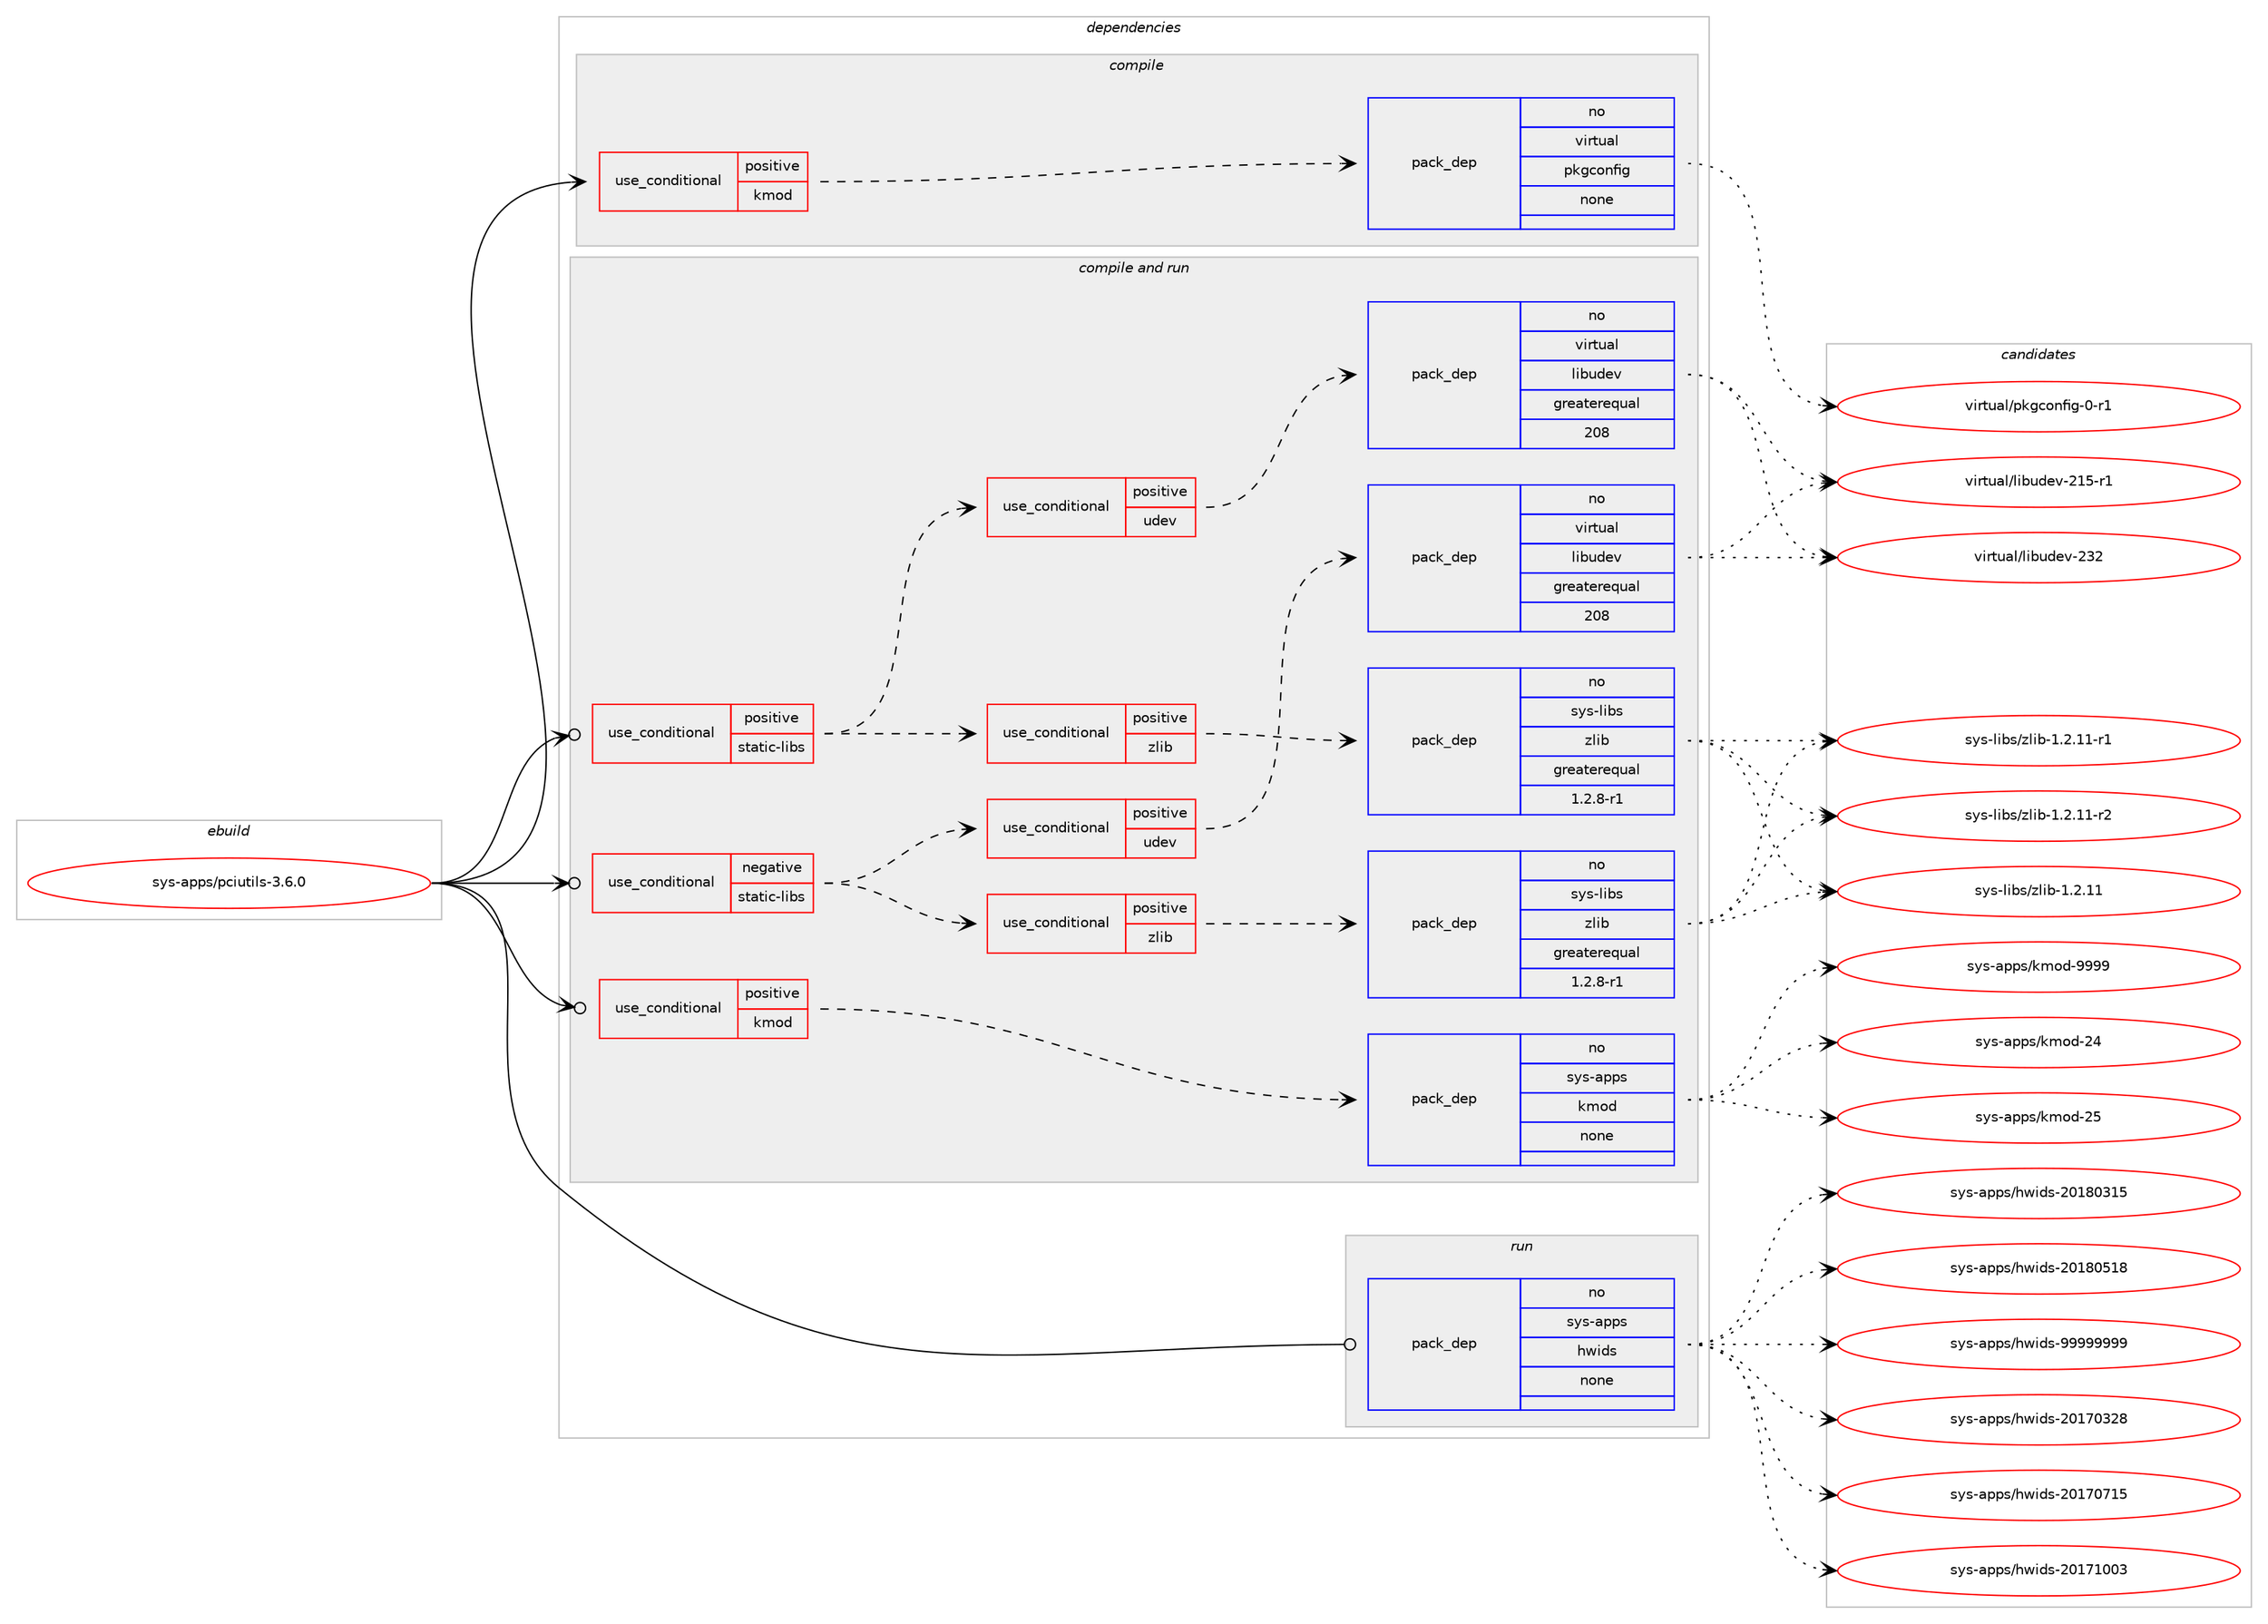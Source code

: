 digraph prolog {

# *************
# Graph options
# *************

newrank=true;
concentrate=true;
compound=true;
graph [rankdir=LR,fontname=Helvetica,fontsize=10,ranksep=1.5];#, ranksep=2.5, nodesep=0.2];
edge  [arrowhead=vee];
node  [fontname=Helvetica,fontsize=10];

# **********
# The ebuild
# **********

subgraph cluster_leftcol {
color=gray;
rank=same;
label=<<i>ebuild</i>>;
id [label="sys-apps/pciutils-3.6.0", color=red, width=4, href="../sys-apps/pciutils-3.6.0.svg"];
}

# ****************
# The dependencies
# ****************

subgraph cluster_midcol {
color=gray;
label=<<i>dependencies</i>>;
subgraph cluster_compile {
fillcolor="#eeeeee";
style=filled;
label=<<i>compile</i>>;
subgraph cond747 {
dependency3836 [label=<<TABLE BORDER="0" CELLBORDER="1" CELLSPACING="0" CELLPADDING="4"><TR><TD ROWSPAN="3" CELLPADDING="10">use_conditional</TD></TR><TR><TD>positive</TD></TR><TR><TD>kmod</TD></TR></TABLE>>, shape=none, color=red];
subgraph pack3040 {
dependency3837 [label=<<TABLE BORDER="0" CELLBORDER="1" CELLSPACING="0" CELLPADDING="4" WIDTH="220"><TR><TD ROWSPAN="6" CELLPADDING="30">pack_dep</TD></TR><TR><TD WIDTH="110">no</TD></TR><TR><TD>virtual</TD></TR><TR><TD>pkgconfig</TD></TR><TR><TD>none</TD></TR><TR><TD></TD></TR></TABLE>>, shape=none, color=blue];
}
dependency3836:e -> dependency3837:w [weight=20,style="dashed",arrowhead="vee"];
}
id:e -> dependency3836:w [weight=20,style="solid",arrowhead="vee"];
}
subgraph cluster_compileandrun {
fillcolor="#eeeeee";
style=filled;
label=<<i>compile and run</i>>;
subgraph cond748 {
dependency3838 [label=<<TABLE BORDER="0" CELLBORDER="1" CELLSPACING="0" CELLPADDING="4"><TR><TD ROWSPAN="3" CELLPADDING="10">use_conditional</TD></TR><TR><TD>negative</TD></TR><TR><TD>static-libs</TD></TR></TABLE>>, shape=none, color=red];
subgraph cond749 {
dependency3839 [label=<<TABLE BORDER="0" CELLBORDER="1" CELLSPACING="0" CELLPADDING="4"><TR><TD ROWSPAN="3" CELLPADDING="10">use_conditional</TD></TR><TR><TD>positive</TD></TR><TR><TD>zlib</TD></TR></TABLE>>, shape=none, color=red];
subgraph pack3041 {
dependency3840 [label=<<TABLE BORDER="0" CELLBORDER="1" CELLSPACING="0" CELLPADDING="4" WIDTH="220"><TR><TD ROWSPAN="6" CELLPADDING="30">pack_dep</TD></TR><TR><TD WIDTH="110">no</TD></TR><TR><TD>sys-libs</TD></TR><TR><TD>zlib</TD></TR><TR><TD>greaterequal</TD></TR><TR><TD>1.2.8-r1</TD></TR></TABLE>>, shape=none, color=blue];
}
dependency3839:e -> dependency3840:w [weight=20,style="dashed",arrowhead="vee"];
}
dependency3838:e -> dependency3839:w [weight=20,style="dashed",arrowhead="vee"];
subgraph cond750 {
dependency3841 [label=<<TABLE BORDER="0" CELLBORDER="1" CELLSPACING="0" CELLPADDING="4"><TR><TD ROWSPAN="3" CELLPADDING="10">use_conditional</TD></TR><TR><TD>positive</TD></TR><TR><TD>udev</TD></TR></TABLE>>, shape=none, color=red];
subgraph pack3042 {
dependency3842 [label=<<TABLE BORDER="0" CELLBORDER="1" CELLSPACING="0" CELLPADDING="4" WIDTH="220"><TR><TD ROWSPAN="6" CELLPADDING="30">pack_dep</TD></TR><TR><TD WIDTH="110">no</TD></TR><TR><TD>virtual</TD></TR><TR><TD>libudev</TD></TR><TR><TD>greaterequal</TD></TR><TR><TD>208</TD></TR></TABLE>>, shape=none, color=blue];
}
dependency3841:e -> dependency3842:w [weight=20,style="dashed",arrowhead="vee"];
}
dependency3838:e -> dependency3841:w [weight=20,style="dashed",arrowhead="vee"];
}
id:e -> dependency3838:w [weight=20,style="solid",arrowhead="odotvee"];
subgraph cond751 {
dependency3843 [label=<<TABLE BORDER="0" CELLBORDER="1" CELLSPACING="0" CELLPADDING="4"><TR><TD ROWSPAN="3" CELLPADDING="10">use_conditional</TD></TR><TR><TD>positive</TD></TR><TR><TD>kmod</TD></TR></TABLE>>, shape=none, color=red];
subgraph pack3043 {
dependency3844 [label=<<TABLE BORDER="0" CELLBORDER="1" CELLSPACING="0" CELLPADDING="4" WIDTH="220"><TR><TD ROWSPAN="6" CELLPADDING="30">pack_dep</TD></TR><TR><TD WIDTH="110">no</TD></TR><TR><TD>sys-apps</TD></TR><TR><TD>kmod</TD></TR><TR><TD>none</TD></TR><TR><TD></TD></TR></TABLE>>, shape=none, color=blue];
}
dependency3843:e -> dependency3844:w [weight=20,style="dashed",arrowhead="vee"];
}
id:e -> dependency3843:w [weight=20,style="solid",arrowhead="odotvee"];
subgraph cond752 {
dependency3845 [label=<<TABLE BORDER="0" CELLBORDER="1" CELLSPACING="0" CELLPADDING="4"><TR><TD ROWSPAN="3" CELLPADDING="10">use_conditional</TD></TR><TR><TD>positive</TD></TR><TR><TD>static-libs</TD></TR></TABLE>>, shape=none, color=red];
subgraph cond753 {
dependency3846 [label=<<TABLE BORDER="0" CELLBORDER="1" CELLSPACING="0" CELLPADDING="4"><TR><TD ROWSPAN="3" CELLPADDING="10">use_conditional</TD></TR><TR><TD>positive</TD></TR><TR><TD>zlib</TD></TR></TABLE>>, shape=none, color=red];
subgraph pack3044 {
dependency3847 [label=<<TABLE BORDER="0" CELLBORDER="1" CELLSPACING="0" CELLPADDING="4" WIDTH="220"><TR><TD ROWSPAN="6" CELLPADDING="30">pack_dep</TD></TR><TR><TD WIDTH="110">no</TD></TR><TR><TD>sys-libs</TD></TR><TR><TD>zlib</TD></TR><TR><TD>greaterequal</TD></TR><TR><TD>1.2.8-r1</TD></TR></TABLE>>, shape=none, color=blue];
}
dependency3846:e -> dependency3847:w [weight=20,style="dashed",arrowhead="vee"];
}
dependency3845:e -> dependency3846:w [weight=20,style="dashed",arrowhead="vee"];
subgraph cond754 {
dependency3848 [label=<<TABLE BORDER="0" CELLBORDER="1" CELLSPACING="0" CELLPADDING="4"><TR><TD ROWSPAN="3" CELLPADDING="10">use_conditional</TD></TR><TR><TD>positive</TD></TR><TR><TD>udev</TD></TR></TABLE>>, shape=none, color=red];
subgraph pack3045 {
dependency3849 [label=<<TABLE BORDER="0" CELLBORDER="1" CELLSPACING="0" CELLPADDING="4" WIDTH="220"><TR><TD ROWSPAN="6" CELLPADDING="30">pack_dep</TD></TR><TR><TD WIDTH="110">no</TD></TR><TR><TD>virtual</TD></TR><TR><TD>libudev</TD></TR><TR><TD>greaterequal</TD></TR><TR><TD>208</TD></TR></TABLE>>, shape=none, color=blue];
}
dependency3848:e -> dependency3849:w [weight=20,style="dashed",arrowhead="vee"];
}
dependency3845:e -> dependency3848:w [weight=20,style="dashed",arrowhead="vee"];
}
id:e -> dependency3845:w [weight=20,style="solid",arrowhead="odotvee"];
}
subgraph cluster_run {
fillcolor="#eeeeee";
style=filled;
label=<<i>run</i>>;
subgraph pack3046 {
dependency3850 [label=<<TABLE BORDER="0" CELLBORDER="1" CELLSPACING="0" CELLPADDING="4" WIDTH="220"><TR><TD ROWSPAN="6" CELLPADDING="30">pack_dep</TD></TR><TR><TD WIDTH="110">no</TD></TR><TR><TD>sys-apps</TD></TR><TR><TD>hwids</TD></TR><TR><TD>none</TD></TR><TR><TD></TD></TR></TABLE>>, shape=none, color=blue];
}
id:e -> dependency3850:w [weight=20,style="solid",arrowhead="odot"];
}
}

# **************
# The candidates
# **************

subgraph cluster_choices {
rank=same;
color=gray;
label=<<i>candidates</i>>;

subgraph choice3040 {
color=black;
nodesep=1;
choice11810511411611797108471121071039911111010210510345484511449 [label="virtual/pkgconfig-0-r1", color=red, width=4,href="../virtual/pkgconfig-0-r1.svg"];
dependency3837:e -> choice11810511411611797108471121071039911111010210510345484511449:w [style=dotted,weight="100"];
}
subgraph choice3041 {
color=black;
nodesep=1;
choice1151211154510810598115471221081059845494650464949 [label="sys-libs/zlib-1.2.11", color=red, width=4,href="../sys-libs/zlib-1.2.11.svg"];
choice11512111545108105981154712210810598454946504649494511449 [label="sys-libs/zlib-1.2.11-r1", color=red, width=4,href="../sys-libs/zlib-1.2.11-r1.svg"];
choice11512111545108105981154712210810598454946504649494511450 [label="sys-libs/zlib-1.2.11-r2", color=red, width=4,href="../sys-libs/zlib-1.2.11-r2.svg"];
dependency3840:e -> choice1151211154510810598115471221081059845494650464949:w [style=dotted,weight="100"];
dependency3840:e -> choice11512111545108105981154712210810598454946504649494511449:w [style=dotted,weight="100"];
dependency3840:e -> choice11512111545108105981154712210810598454946504649494511450:w [style=dotted,weight="100"];
}
subgraph choice3042 {
color=black;
nodesep=1;
choice118105114116117971084710810598117100101118455049534511449 [label="virtual/libudev-215-r1", color=red, width=4,href="../virtual/libudev-215-r1.svg"];
choice11810511411611797108471081059811710010111845505150 [label="virtual/libudev-232", color=red, width=4,href="../virtual/libudev-232.svg"];
dependency3842:e -> choice118105114116117971084710810598117100101118455049534511449:w [style=dotted,weight="100"];
dependency3842:e -> choice11810511411611797108471081059811710010111845505150:w [style=dotted,weight="100"];
}
subgraph choice3043 {
color=black;
nodesep=1;
choice115121115459711211211547107109111100455052 [label="sys-apps/kmod-24", color=red, width=4,href="../sys-apps/kmod-24.svg"];
choice115121115459711211211547107109111100455053 [label="sys-apps/kmod-25", color=red, width=4,href="../sys-apps/kmod-25.svg"];
choice1151211154597112112115471071091111004557575757 [label="sys-apps/kmod-9999", color=red, width=4,href="../sys-apps/kmod-9999.svg"];
dependency3844:e -> choice115121115459711211211547107109111100455052:w [style=dotted,weight="100"];
dependency3844:e -> choice115121115459711211211547107109111100455053:w [style=dotted,weight="100"];
dependency3844:e -> choice1151211154597112112115471071091111004557575757:w [style=dotted,weight="100"];
}
subgraph choice3044 {
color=black;
nodesep=1;
choice1151211154510810598115471221081059845494650464949 [label="sys-libs/zlib-1.2.11", color=red, width=4,href="../sys-libs/zlib-1.2.11.svg"];
choice11512111545108105981154712210810598454946504649494511449 [label="sys-libs/zlib-1.2.11-r1", color=red, width=4,href="../sys-libs/zlib-1.2.11-r1.svg"];
choice11512111545108105981154712210810598454946504649494511450 [label="sys-libs/zlib-1.2.11-r2", color=red, width=4,href="../sys-libs/zlib-1.2.11-r2.svg"];
dependency3847:e -> choice1151211154510810598115471221081059845494650464949:w [style=dotted,weight="100"];
dependency3847:e -> choice11512111545108105981154712210810598454946504649494511449:w [style=dotted,weight="100"];
dependency3847:e -> choice11512111545108105981154712210810598454946504649494511450:w [style=dotted,weight="100"];
}
subgraph choice3045 {
color=black;
nodesep=1;
choice118105114116117971084710810598117100101118455049534511449 [label="virtual/libudev-215-r1", color=red, width=4,href="../virtual/libudev-215-r1.svg"];
choice11810511411611797108471081059811710010111845505150 [label="virtual/libudev-232", color=red, width=4,href="../virtual/libudev-232.svg"];
dependency3849:e -> choice118105114116117971084710810598117100101118455049534511449:w [style=dotted,weight="100"];
dependency3849:e -> choice11810511411611797108471081059811710010111845505150:w [style=dotted,weight="100"];
}
subgraph choice3046 {
color=black;
nodesep=1;
choice115121115459711211211547104119105100115455048495548515056 [label="sys-apps/hwids-20170328", color=red, width=4,href="../sys-apps/hwids-20170328.svg"];
choice115121115459711211211547104119105100115455048495548554953 [label="sys-apps/hwids-20170715", color=red, width=4,href="../sys-apps/hwids-20170715.svg"];
choice115121115459711211211547104119105100115455048495549484851 [label="sys-apps/hwids-20171003", color=red, width=4,href="../sys-apps/hwids-20171003.svg"];
choice115121115459711211211547104119105100115455048495648514953 [label="sys-apps/hwids-20180315", color=red, width=4,href="../sys-apps/hwids-20180315.svg"];
choice115121115459711211211547104119105100115455048495648534956 [label="sys-apps/hwids-20180518", color=red, width=4,href="../sys-apps/hwids-20180518.svg"];
choice115121115459711211211547104119105100115455757575757575757 [label="sys-apps/hwids-99999999", color=red, width=4,href="../sys-apps/hwids-99999999.svg"];
dependency3850:e -> choice115121115459711211211547104119105100115455048495548515056:w [style=dotted,weight="100"];
dependency3850:e -> choice115121115459711211211547104119105100115455048495548554953:w [style=dotted,weight="100"];
dependency3850:e -> choice115121115459711211211547104119105100115455048495549484851:w [style=dotted,weight="100"];
dependency3850:e -> choice115121115459711211211547104119105100115455048495648514953:w [style=dotted,weight="100"];
dependency3850:e -> choice115121115459711211211547104119105100115455048495648534956:w [style=dotted,weight="100"];
dependency3850:e -> choice115121115459711211211547104119105100115455757575757575757:w [style=dotted,weight="100"];
}
}

}
